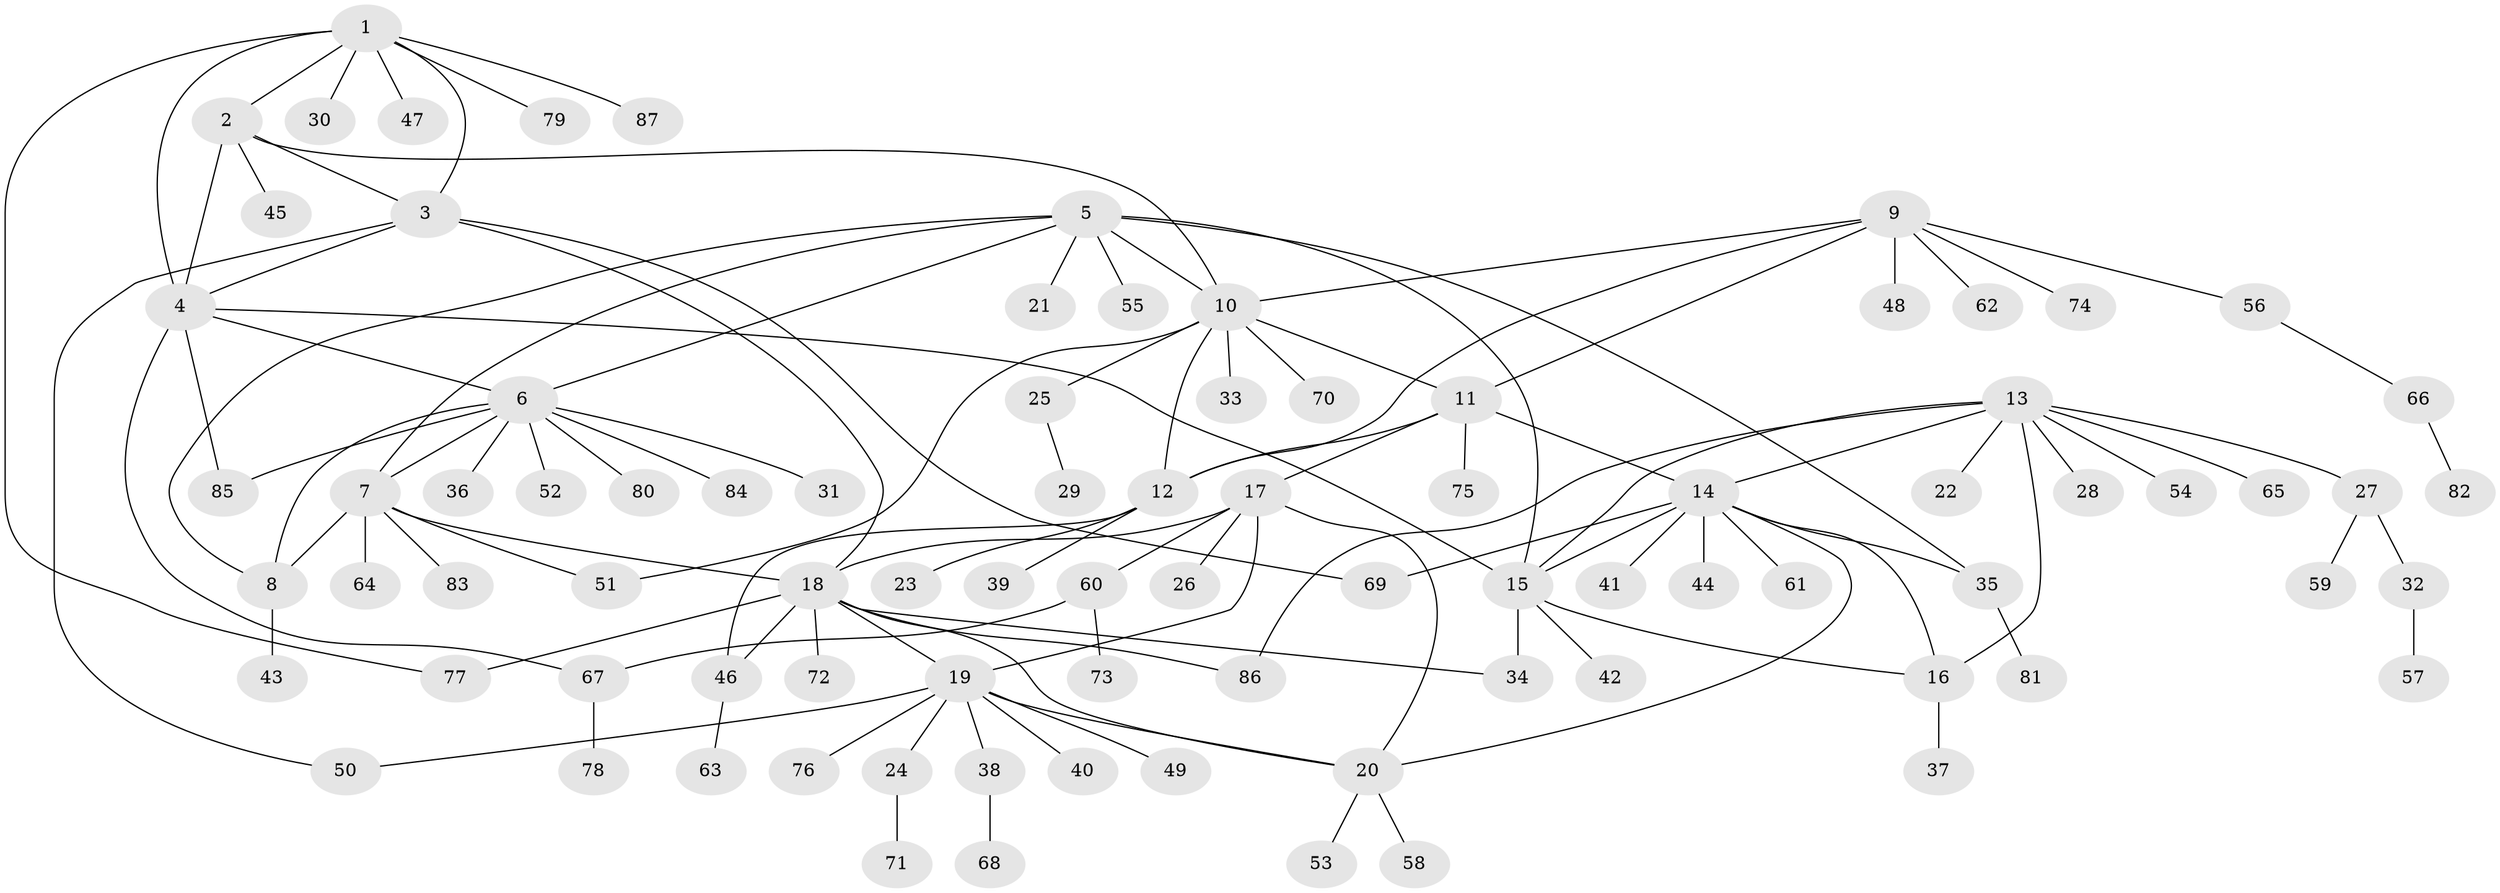 // Generated by graph-tools (version 1.1) at 2025/16/03/09/25 04:16:06]
// undirected, 87 vertices, 117 edges
graph export_dot {
graph [start="1"]
  node [color=gray90,style=filled];
  1;
  2;
  3;
  4;
  5;
  6;
  7;
  8;
  9;
  10;
  11;
  12;
  13;
  14;
  15;
  16;
  17;
  18;
  19;
  20;
  21;
  22;
  23;
  24;
  25;
  26;
  27;
  28;
  29;
  30;
  31;
  32;
  33;
  34;
  35;
  36;
  37;
  38;
  39;
  40;
  41;
  42;
  43;
  44;
  45;
  46;
  47;
  48;
  49;
  50;
  51;
  52;
  53;
  54;
  55;
  56;
  57;
  58;
  59;
  60;
  61;
  62;
  63;
  64;
  65;
  66;
  67;
  68;
  69;
  70;
  71;
  72;
  73;
  74;
  75;
  76;
  77;
  78;
  79;
  80;
  81;
  82;
  83;
  84;
  85;
  86;
  87;
  1 -- 2;
  1 -- 3;
  1 -- 4;
  1 -- 30;
  1 -- 47;
  1 -- 77;
  1 -- 79;
  1 -- 87;
  2 -- 3;
  2 -- 4;
  2 -- 10;
  2 -- 45;
  3 -- 4;
  3 -- 18;
  3 -- 50;
  3 -- 69;
  4 -- 6;
  4 -- 15;
  4 -- 67;
  4 -- 85;
  5 -- 6;
  5 -- 7;
  5 -- 8;
  5 -- 10;
  5 -- 15;
  5 -- 21;
  5 -- 35;
  5 -- 55;
  6 -- 7;
  6 -- 8;
  6 -- 31;
  6 -- 36;
  6 -- 52;
  6 -- 80;
  6 -- 84;
  6 -- 85;
  7 -- 8;
  7 -- 18;
  7 -- 51;
  7 -- 64;
  7 -- 83;
  8 -- 43;
  9 -- 10;
  9 -- 11;
  9 -- 12;
  9 -- 48;
  9 -- 56;
  9 -- 62;
  9 -- 74;
  10 -- 11;
  10 -- 12;
  10 -- 25;
  10 -- 33;
  10 -- 51;
  10 -- 70;
  11 -- 12;
  11 -- 14;
  11 -- 17;
  11 -- 75;
  12 -- 23;
  12 -- 39;
  12 -- 46;
  13 -- 14;
  13 -- 15;
  13 -- 16;
  13 -- 22;
  13 -- 27;
  13 -- 28;
  13 -- 54;
  13 -- 65;
  13 -- 86;
  14 -- 15;
  14 -- 16;
  14 -- 20;
  14 -- 35;
  14 -- 41;
  14 -- 44;
  14 -- 61;
  14 -- 69;
  15 -- 16;
  15 -- 34;
  15 -- 42;
  16 -- 37;
  17 -- 18;
  17 -- 19;
  17 -- 20;
  17 -- 26;
  17 -- 60;
  18 -- 19;
  18 -- 20;
  18 -- 34;
  18 -- 46;
  18 -- 72;
  18 -- 77;
  18 -- 86;
  19 -- 20;
  19 -- 24;
  19 -- 38;
  19 -- 40;
  19 -- 49;
  19 -- 50;
  19 -- 76;
  20 -- 53;
  20 -- 58;
  24 -- 71;
  25 -- 29;
  27 -- 32;
  27 -- 59;
  32 -- 57;
  35 -- 81;
  38 -- 68;
  46 -- 63;
  56 -- 66;
  60 -- 67;
  60 -- 73;
  66 -- 82;
  67 -- 78;
}

